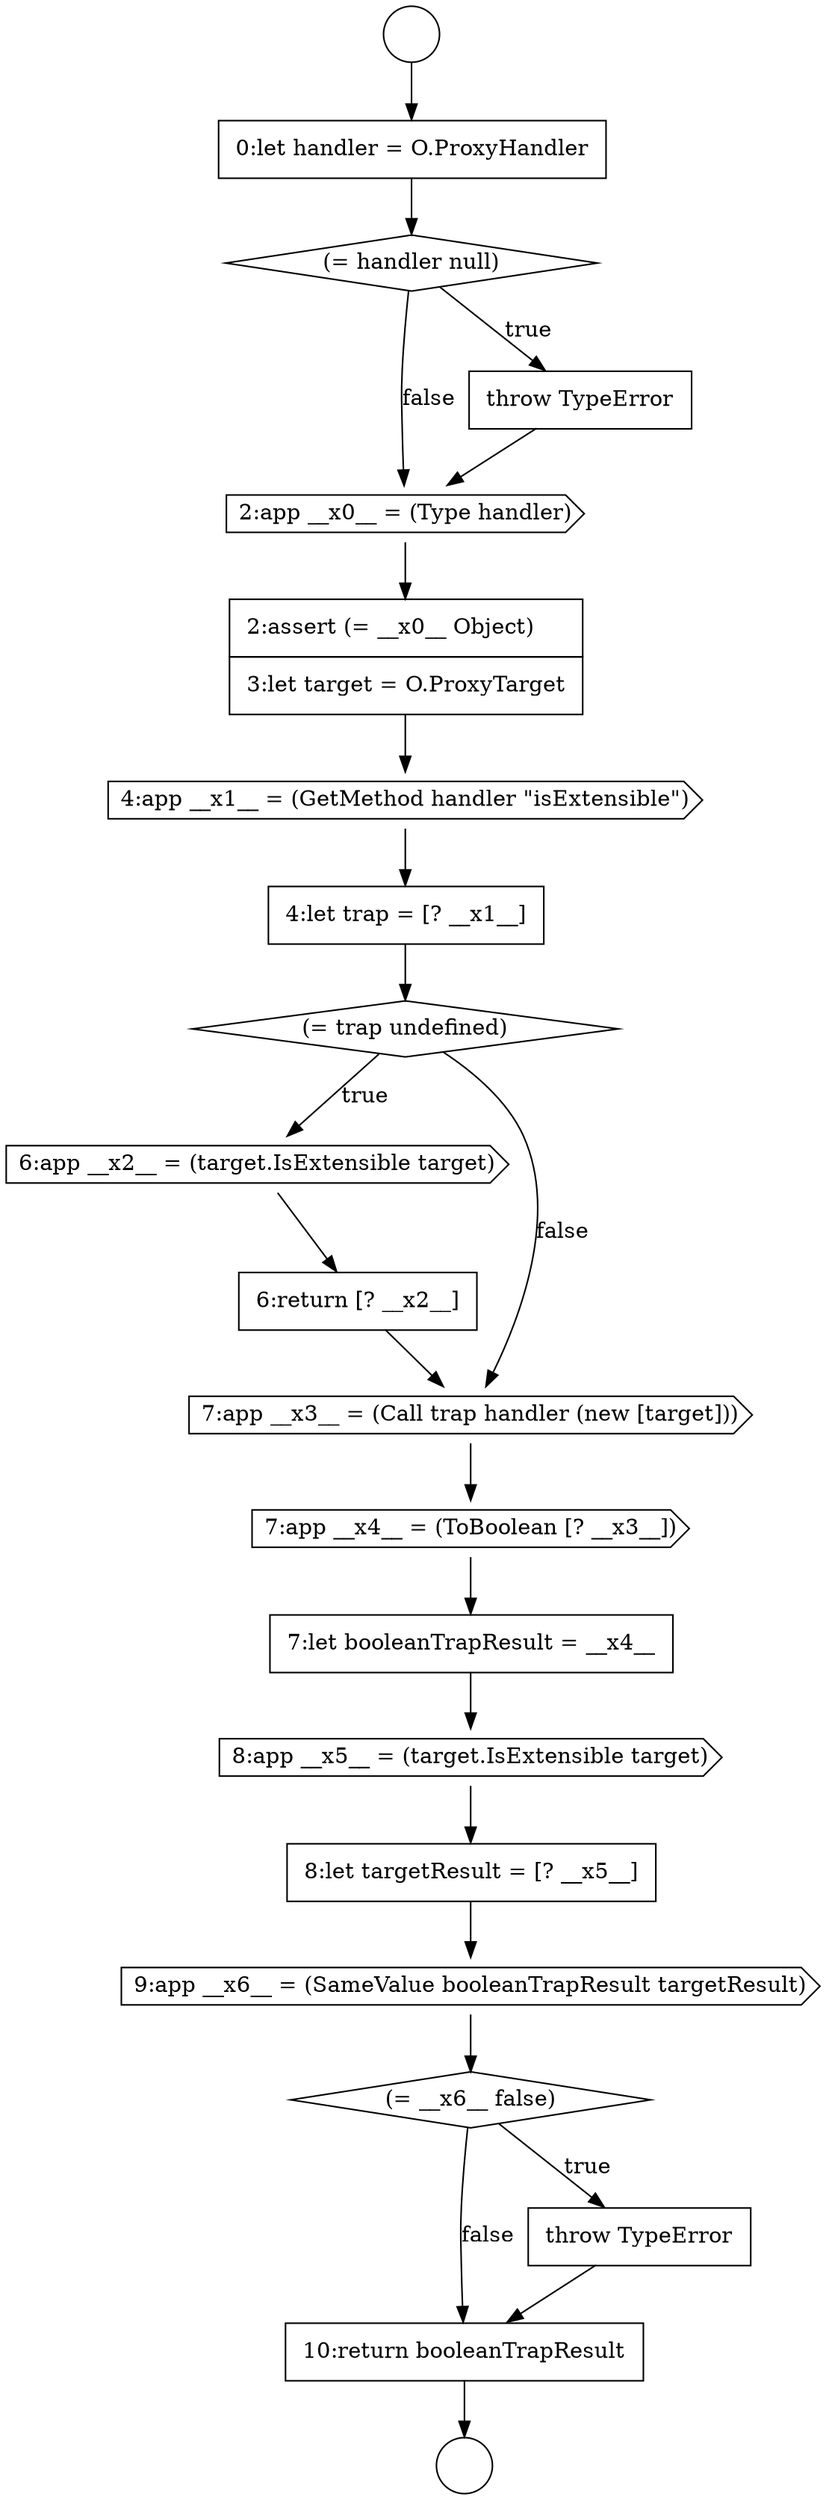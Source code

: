 digraph {
  node2908 [shape=cds, label=<<font color="black">6:app __x2__ = (target.IsExtensible target)</font>> color="black" fillcolor="white" style=filled]
  node2916 [shape=diamond, label=<<font color="black">(= __x6__ false)</font>> color="black" fillcolor="white" style=filled]
  node2900 [shape=none, margin=0, label=<<font color="black">
    <table border="0" cellborder="1" cellspacing="0" cellpadding="10">
      <tr><td align="left">0:let handler = O.ProxyHandler</td></tr>
    </table>
  </font>> color="black" fillcolor="white" style=filled]
  node2904 [shape=none, margin=0, label=<<font color="black">
    <table border="0" cellborder="1" cellspacing="0" cellpadding="10">
      <tr><td align="left">2:assert (= __x0__ Object)</td></tr>
      <tr><td align="left">3:let target = O.ProxyTarget</td></tr>
    </table>
  </font>> color="black" fillcolor="white" style=filled]
  node2906 [shape=none, margin=0, label=<<font color="black">
    <table border="0" cellborder="1" cellspacing="0" cellpadding="10">
      <tr><td align="left">4:let trap = [? __x1__]</td></tr>
    </table>
  </font>> color="black" fillcolor="white" style=filled]
  node2911 [shape=cds, label=<<font color="black">7:app __x4__ = (ToBoolean [? __x3__])</font>> color="black" fillcolor="white" style=filled]
  node2903 [shape=cds, label=<<font color="black">2:app __x0__ = (Type handler)</font>> color="black" fillcolor="white" style=filled]
  node2907 [shape=diamond, label=<<font color="black">(= trap undefined)</font>> color="black" fillcolor="white" style=filled]
  node2913 [shape=cds, label=<<font color="black">8:app __x5__ = (target.IsExtensible target)</font>> color="black" fillcolor="white" style=filled]
  node2898 [shape=circle label=" " color="black" fillcolor="white" style=filled]
  node2918 [shape=none, margin=0, label=<<font color="black">
    <table border="0" cellborder="1" cellspacing="0" cellpadding="10">
      <tr><td align="left">10:return booleanTrapResult</td></tr>
    </table>
  </font>> color="black" fillcolor="white" style=filled]
  node2901 [shape=diamond, label=<<font color="black">(= handler null)</font>> color="black" fillcolor="white" style=filled]
  node2910 [shape=cds, label=<<font color="black">7:app __x3__ = (Call trap handler (new [target]))</font>> color="black" fillcolor="white" style=filled]
  node2905 [shape=cds, label=<<font color="black">4:app __x1__ = (GetMethod handler &quot;isExtensible&quot;)</font>> color="black" fillcolor="white" style=filled]
  node2915 [shape=cds, label=<<font color="black">9:app __x6__ = (SameValue booleanTrapResult targetResult)</font>> color="black" fillcolor="white" style=filled]
  node2909 [shape=none, margin=0, label=<<font color="black">
    <table border="0" cellborder="1" cellspacing="0" cellpadding="10">
      <tr><td align="left">6:return [? __x2__]</td></tr>
    </table>
  </font>> color="black" fillcolor="white" style=filled]
  node2914 [shape=none, margin=0, label=<<font color="black">
    <table border="0" cellborder="1" cellspacing="0" cellpadding="10">
      <tr><td align="left">8:let targetResult = [? __x5__]</td></tr>
    </table>
  </font>> color="black" fillcolor="white" style=filled]
  node2899 [shape=circle label=" " color="black" fillcolor="white" style=filled]
  node2912 [shape=none, margin=0, label=<<font color="black">
    <table border="0" cellborder="1" cellspacing="0" cellpadding="10">
      <tr><td align="left">7:let booleanTrapResult = __x4__</td></tr>
    </table>
  </font>> color="black" fillcolor="white" style=filled]
  node2902 [shape=none, margin=0, label=<<font color="black">
    <table border="0" cellborder="1" cellspacing="0" cellpadding="10">
      <tr><td align="left">throw TypeError</td></tr>
    </table>
  </font>> color="black" fillcolor="white" style=filled]
  node2917 [shape=none, margin=0, label=<<font color="black">
    <table border="0" cellborder="1" cellspacing="0" cellpadding="10">
      <tr><td align="left">throw TypeError</td></tr>
    </table>
  </font>> color="black" fillcolor="white" style=filled]
  node2907 -> node2908 [label=<<font color="black">true</font>> color="black"]
  node2907 -> node2910 [label=<<font color="black">false</font>> color="black"]
  node2908 -> node2909 [ color="black"]
  node2915 -> node2916 [ color="black"]
  node2918 -> node2899 [ color="black"]
  node2910 -> node2911 [ color="black"]
  node2898 -> node2900 [ color="black"]
  node2905 -> node2906 [ color="black"]
  node2900 -> node2901 [ color="black"]
  node2904 -> node2905 [ color="black"]
  node2906 -> node2907 [ color="black"]
  node2913 -> node2914 [ color="black"]
  node2914 -> node2915 [ color="black"]
  node2909 -> node2910 [ color="black"]
  node2911 -> node2912 [ color="black"]
  node2912 -> node2913 [ color="black"]
  node2902 -> node2903 [ color="black"]
  node2903 -> node2904 [ color="black"]
  node2917 -> node2918 [ color="black"]
  node2901 -> node2902 [label=<<font color="black">true</font>> color="black"]
  node2901 -> node2903 [label=<<font color="black">false</font>> color="black"]
  node2916 -> node2917 [label=<<font color="black">true</font>> color="black"]
  node2916 -> node2918 [label=<<font color="black">false</font>> color="black"]
}
